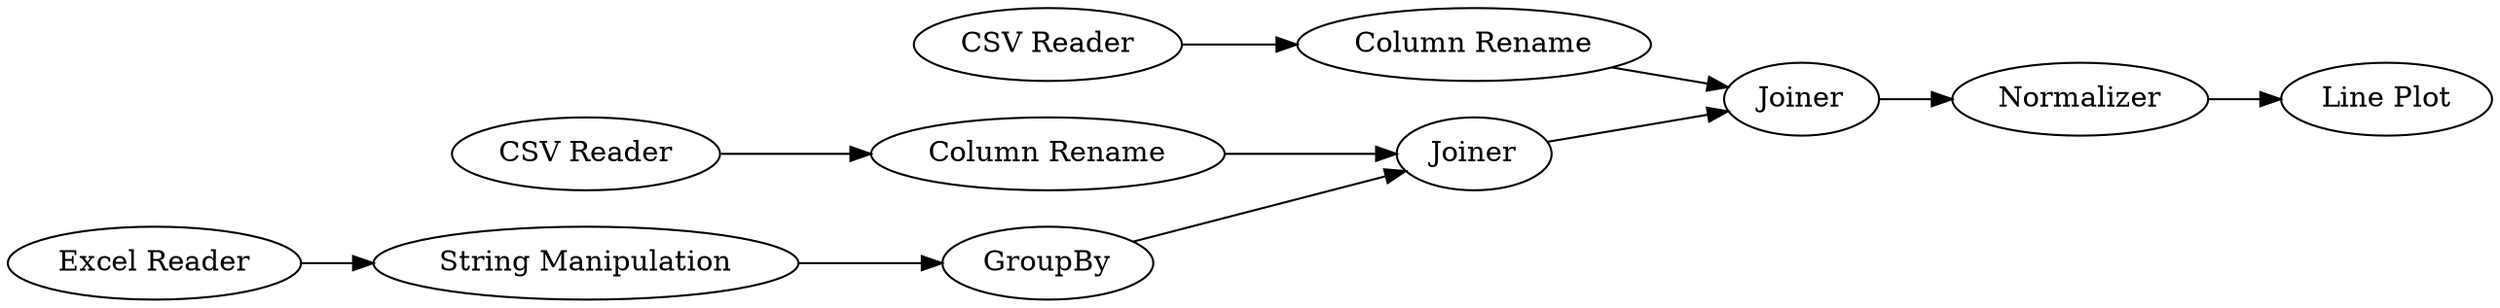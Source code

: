 digraph {
	"-194484640281818678_2" [label="Line Plot"]
	"-194484640281818678_1" [label="Excel Reader"]
	"-194484640281818678_8" [label=Normalizer]
	"-194484640281818678_69" [label="Column Rename"]
	"-194484640281818678_7" [label="Column Rename"]
	"-194484640281818678_6" [label=Joiner]
	"-194484640281818678_5" [label="String Manipulation"]
	"-194484640281818678_4" [label=GroupBy]
	"-194484640281818678_74" [label="CSV Reader"]
	"-194484640281818678_75" [label=Joiner]
	"-194484640281818678_3" [label="CSV Reader"]
	"-194484640281818678_74" -> "-194484640281818678_69"
	"-194484640281818678_3" -> "-194484640281818678_7"
	"-194484640281818678_69" -> "-194484640281818678_75"
	"-194484640281818678_7" -> "-194484640281818678_6"
	"-194484640281818678_1" -> "-194484640281818678_5"
	"-194484640281818678_5" -> "-194484640281818678_4"
	"-194484640281818678_75" -> "-194484640281818678_8"
	"-194484640281818678_6" -> "-194484640281818678_75"
	"-194484640281818678_8" -> "-194484640281818678_2"
	"-194484640281818678_4" -> "-194484640281818678_6"
	rankdir=LR
}

